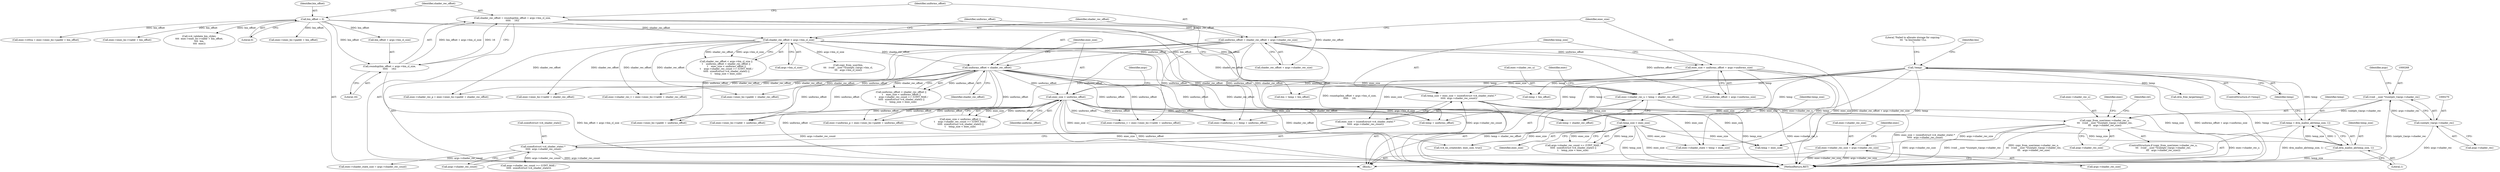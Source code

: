 digraph "0_linux_0f2ff82e11c86c05d051cae32b58226392d33bbf@pointer" {
"1000382" [label="(Call,exec->shader_rec_size = args->shader_rec_size)"];
"1000263" [label="(Call,copy_from_user(exec->shader_rec_u,\n\t\t\t   (void __user *)(uintptr_t)args->shader_rec,\n\t\t\t   args->shader_rec_size))"];
"1000215" [label="(Call,exec->shader_rec_u = temp + shader_rec_offset)"];
"1000200" [label="(Call,!temp)"];
"1000194" [label="(Call,temp = drm_malloc_ab(temp_size, 1))"];
"1000196" [label="(Call,drm_malloc_ab(temp_size, 1))"];
"1000187" [label="(Call,temp_size < exec_size)"];
"1000152" [label="(Call,temp_size = exec_size + (sizeof(struct vc4_shader_state) *\n \t\t\t\t\t  args->shader_rec_count))"];
"1000144" [label="(Call,exec_size = uniforms_offset + args->uniforms_size)"];
"1000136" [label="(Call,uniforms_offset = shader_rec_offset + args->shader_rec_size)"];
"1000126" [label="(Call,shader_rec_offset = roundup(bin_offset + args->bin_cl_size,\n\t\t\t\t\t     16))"];
"1000128" [label="(Call,roundup(bin_offset + args->bin_cl_size,\n\t\t\t\t\t     16))"];
"1000122" [label="(Call,bin_offset = 0)"];
"1000156" [label="(Call,sizeof(struct vc4_shader_state) *\n \t\t\t\t\t  args->shader_rec_count)"];
"1000175" [label="(Call,exec_size < uniforms_offset)"];
"1000171" [label="(Call,uniforms_offset < shader_rec_offset)"];
"1000165" [label="(Call,shader_rec_offset < args->bin_cl_size)"];
"1000267" [label="(Call,(void __user *)(uintptr_t)args->shader_rec)"];
"1000269" [label="(Call,(uintptr_t)args->shader_rec)"];
"1000195" [label="(Identifier,temp)"];
"1000422" [label="(Call,exec->exec_bo->vaddr + bin_offset)"];
"1000152" [label="(Call,temp_size = exec_size + (sizeof(struct vc4_shader_state) *\n \t\t\t\t\t  args->shader_rec_count))"];
"1000219" [label="(Call,temp + shader_rec_offset)"];
"1000404" [label="(Call,exec->exec_bo->paddr + uniforms_offset)"];
"1000177" [label="(Identifier,uniforms_offset)"];
"1000204" [label="(Literal,\"Failed to allocate storage for copying \"\n\t\t\t  \"in bin/render CLs.\n\")"];
"1000386" [label="(Call,args->shader_rec_size)"];
"1000420" [label="(Call,vc4_validate_bin_cl(dev,\n\t\t\t\t  exec->exec_bo->vaddr + bin_offset,\n\t\t\t\t  bin,\n\t\t\t\t  exec))"];
"1000375" [label="(Call,exec->exec_bo->paddr + shader_rec_offset)"];
"1000124" [label="(Literal,0)"];
"1000167" [label="(Call,args->bin_cl_size)"];
"1000157" [label="(Call,sizeof(struct vc4_shader_state))"];
"1000172" [label="(Identifier,uniforms_offset)"];
"1000154" [label="(Call,exec_size + (sizeof(struct vc4_shader_state) *\n \t\t\t\t\t  args->shader_rec_count))"];
"1000371" [label="(Call,exec->shader_rec_p = exec->exec_bo->paddr + shader_rec_offset)"];
"1000176" [label="(Identifier,exec_size)"];
"1000236" [label="(Call,exec->shader_state_size = args->shader_rec_count)"];
"1000211" [label="(Identifier,bin)"];
"1000171" [label="(Call,uniforms_offset < shader_rec_offset)"];
"1000187" [label="(Call,temp_size < exec_size)"];
"1000200" [label="(Call,!temp)"];
"1000383" [label="(Call,exec->shader_rec_size)"];
"1000267" [label="(Call,(void __user *)(uintptr_t)args->shader_rec)"];
"1000348" [label="(Call,exec->exec_bo->paddr + bin_offset)"];
"1000153" [label="(Identifier,temp_size)"];
"1000164" [label="(Call,shader_rec_offset < args->bin_cl_size ||\n\t    uniforms_offset < shader_rec_offset ||\n \t    exec_size < uniforms_offset ||\n \t    args->shader_rec_count >= (UINT_MAX /\n \t\t\t\t\t  sizeof(struct vc4_shader_state)) ||\n\t    temp_size < exec_size)"];
"1000382" [label="(Call,exec->shader_rec_size = args->shader_rec_size)"];
"1000222" [label="(Call,exec->uniforms_u = temp + uniforms_offset)"];
"1000165" [label="(Call,shader_rec_offset < args->bin_cl_size)"];
"1000199" [label="(ControlStructure,if (!temp))"];
"1000146" [label="(Call,uniforms_offset + args->uniforms_size)"];
"1000456" [label="(MethodReturn,RET)"];
"1000393" [label="(Call,exec->exec_bo->vaddr + uniforms_offset)"];
"1000194" [label="(Call,temp = drm_malloc_ab(temp_size, 1))"];
"1000400" [label="(Call,exec->uniforms_p = exec->exec_bo->paddr + uniforms_offset)"];
"1000129" [label="(Call,bin_offset + args->bin_cl_size)"];
"1000188" [label="(Identifier,temp_size)"];
"1000197" [label="(Identifier,temp_size)"];
"1000344" [label="(Call,exec->ct0ca = exec->exec_bo->paddr + bin_offset)"];
"1000128" [label="(Call,roundup(bin_offset + args->bin_cl_size,\n\t\t\t\t\t     16))"];
"1000306" [label="(Call,vc4_bo_create(dev, exec_size, true))"];
"1000274" [label="(Call,args->shader_rec_size)"];
"1000122" [label="(Call,bin_offset = 0)"];
"1000226" [label="(Call,temp + uniforms_offset)"];
"1000170" [label="(Call,uniforms_offset < shader_rec_offset ||\n \t    exec_size < uniforms_offset ||\n \t    args->shader_rec_count >= (UINT_MAX /\n \t\t\t\t\t  sizeof(struct vc4_shader_state)) ||\n\t    temp_size < exec_size)"];
"1000233" [label="(Call,temp + exec_size)"];
"1000389" [label="(Call,exec->uniforms_v = exec->exec_bo->vaddr + uniforms_offset)"];
"1000159" [label="(Call,args->shader_rec_count)"];
"1000145" [label="(Identifier,exec_size)"];
"1000262" [label="(ControlStructure,if (copy_from_user(exec->shader_rec_u,\n\t\t\t   (void __user *)(uintptr_t)args->shader_rec,\n\t\t\t   args->shader_rec_size)))"];
"1000181" [label="(Identifier,args)"];
"1000244" [label="(Call,copy_from_user(bin,\n\t\t\t   (void __user *)(uintptr_t)args->bin_cl,\n\t\t\t   args->bin_cl_size))"];
"1000137" [label="(Identifier,uniforms_offset)"];
"1000173" [label="(Identifier,shader_rec_offset)"];
"1000127" [label="(Identifier,shader_rec_offset)"];
"1000215" [label="(Call,exec->shader_rec_u = temp + shader_rec_offset)"];
"1000198" [label="(Literal,1)"];
"1000286" [label="(Identifier,exec)"];
"1000105" [label="(Block,)"];
"1000210" [label="(Call,bin = temp + bin_offset)"];
"1000391" [label="(Identifier,exec)"];
"1000126" [label="(Call,shader_rec_offset = roundup(bin_offset + args->bin_cl_size,\n\t\t\t\t\t     16))"];
"1000279" [label="(Identifier,ret)"];
"1000201" [label="(Identifier,temp)"];
"1000189" [label="(Identifier,exec_size)"];
"1000269" [label="(Call,(uintptr_t)args->shader_rec)"];
"1000138" [label="(Call,shader_rec_offset + args->shader_rec_size)"];
"1000175" [label="(Call,exec_size < uniforms_offset)"];
"1000275" [label="(Identifier,args)"];
"1000229" [label="(Call,exec->shader_state = temp + exec_size)"];
"1000196" [label="(Call,drm_malloc_ab(temp_size, 1))"];
"1000216" [label="(Call,exec->shader_rec_u)"];
"1000179" [label="(Call,args->shader_rec_count >= (UINT_MAX /\n \t\t\t\t\t  sizeof(struct vc4_shader_state)))"];
"1000224" [label="(Identifier,exec)"];
"1000364" [label="(Call,exec->exec_bo->vaddr + shader_rec_offset)"];
"1000174" [label="(Call,exec_size < uniforms_offset ||\n \t    args->shader_rec_count >= (UINT_MAX /\n \t\t\t\t\t  sizeof(struct vc4_shader_state)) ||\n\t    temp_size < exec_size)"];
"1000271" [label="(Call,args->shader_rec)"];
"1000360" [label="(Call,exec->shader_rec_v = exec->exec_bo->vaddr + shader_rec_offset)"];
"1000166" [label="(Identifier,shader_rec_offset)"];
"1000178" [label="(Call,args->shader_rec_count >= (UINT_MAX /\n \t\t\t\t\t  sizeof(struct vc4_shader_state)) ||\n\t    temp_size < exec_size)"];
"1000144" [label="(Call,exec_size = uniforms_offset + args->uniforms_size)"];
"1000264" [label="(Call,exec->shader_rec_u)"];
"1000212" [label="(Call,temp + bin_offset)"];
"1000156" [label="(Call,sizeof(struct vc4_shader_state) *\n \t\t\t\t\t  args->shader_rec_count)"];
"1000263" [label="(Call,copy_from_user(exec->shader_rec_u,\n\t\t\t   (void __user *)(uintptr_t)args->shader_rec,\n\t\t\t   args->shader_rec_size))"];
"1000123" [label="(Identifier,bin_offset)"];
"1000136" [label="(Call,uniforms_offset = shader_rec_offset + args->shader_rec_size)"];
"1000134" [label="(Literal,16)"];
"1000452" [label="(Call,drm_free_large(temp))"];
"1000382" -> "1000105"  [label="AST: "];
"1000382" -> "1000386"  [label="CFG: "];
"1000383" -> "1000382"  [label="AST: "];
"1000386" -> "1000382"  [label="AST: "];
"1000391" -> "1000382"  [label="CFG: "];
"1000382" -> "1000456"  [label="DDG: exec->shader_rec_size"];
"1000382" -> "1000456"  [label="DDG: args->shader_rec_size"];
"1000263" -> "1000382"  [label="DDG: args->shader_rec_size"];
"1000263" -> "1000262"  [label="AST: "];
"1000263" -> "1000274"  [label="CFG: "];
"1000264" -> "1000263"  [label="AST: "];
"1000267" -> "1000263"  [label="AST: "];
"1000274" -> "1000263"  [label="AST: "];
"1000279" -> "1000263"  [label="CFG: "];
"1000286" -> "1000263"  [label="CFG: "];
"1000263" -> "1000456"  [label="DDG: (void __user *)(uintptr_t)args->shader_rec"];
"1000263" -> "1000456"  [label="DDG: copy_from_user(exec->shader_rec_u,\n\t\t\t   (void __user *)(uintptr_t)args->shader_rec,\n\t\t\t   args->shader_rec_size)"];
"1000263" -> "1000456"  [label="DDG: exec->shader_rec_u"];
"1000263" -> "1000456"  [label="DDG: args->shader_rec_size"];
"1000215" -> "1000263"  [label="DDG: exec->shader_rec_u"];
"1000267" -> "1000263"  [label="DDG: (uintptr_t)args->shader_rec"];
"1000215" -> "1000105"  [label="AST: "];
"1000215" -> "1000219"  [label="CFG: "];
"1000216" -> "1000215"  [label="AST: "];
"1000219" -> "1000215"  [label="AST: "];
"1000224" -> "1000215"  [label="CFG: "];
"1000215" -> "1000456"  [label="DDG: exec->shader_rec_u"];
"1000215" -> "1000456"  [label="DDG: temp + shader_rec_offset"];
"1000200" -> "1000215"  [label="DDG: temp"];
"1000165" -> "1000215"  [label="DDG: shader_rec_offset"];
"1000171" -> "1000215"  [label="DDG: shader_rec_offset"];
"1000200" -> "1000199"  [label="AST: "];
"1000200" -> "1000201"  [label="CFG: "];
"1000201" -> "1000200"  [label="AST: "];
"1000204" -> "1000200"  [label="CFG: "];
"1000211" -> "1000200"  [label="CFG: "];
"1000200" -> "1000456"  [label="DDG: !temp"];
"1000194" -> "1000200"  [label="DDG: temp"];
"1000200" -> "1000210"  [label="DDG: temp"];
"1000200" -> "1000212"  [label="DDG: temp"];
"1000200" -> "1000219"  [label="DDG: temp"];
"1000200" -> "1000222"  [label="DDG: temp"];
"1000200" -> "1000226"  [label="DDG: temp"];
"1000200" -> "1000229"  [label="DDG: temp"];
"1000200" -> "1000233"  [label="DDG: temp"];
"1000200" -> "1000452"  [label="DDG: temp"];
"1000194" -> "1000105"  [label="AST: "];
"1000194" -> "1000196"  [label="CFG: "];
"1000195" -> "1000194"  [label="AST: "];
"1000196" -> "1000194"  [label="AST: "];
"1000201" -> "1000194"  [label="CFG: "];
"1000194" -> "1000456"  [label="DDG: drm_malloc_ab(temp_size, 1)"];
"1000196" -> "1000194"  [label="DDG: temp_size"];
"1000196" -> "1000194"  [label="DDG: 1"];
"1000196" -> "1000198"  [label="CFG: "];
"1000197" -> "1000196"  [label="AST: "];
"1000198" -> "1000196"  [label="AST: "];
"1000196" -> "1000456"  [label="DDG: temp_size"];
"1000187" -> "1000196"  [label="DDG: temp_size"];
"1000152" -> "1000196"  [label="DDG: temp_size"];
"1000187" -> "1000178"  [label="AST: "];
"1000187" -> "1000189"  [label="CFG: "];
"1000188" -> "1000187"  [label="AST: "];
"1000189" -> "1000187"  [label="AST: "];
"1000178" -> "1000187"  [label="CFG: "];
"1000187" -> "1000456"  [label="DDG: temp_size"];
"1000187" -> "1000456"  [label="DDG: exec_size"];
"1000187" -> "1000178"  [label="DDG: temp_size"];
"1000187" -> "1000178"  [label="DDG: exec_size"];
"1000152" -> "1000187"  [label="DDG: temp_size"];
"1000175" -> "1000187"  [label="DDG: exec_size"];
"1000187" -> "1000229"  [label="DDG: exec_size"];
"1000187" -> "1000233"  [label="DDG: exec_size"];
"1000187" -> "1000306"  [label="DDG: exec_size"];
"1000152" -> "1000105"  [label="AST: "];
"1000152" -> "1000154"  [label="CFG: "];
"1000153" -> "1000152"  [label="AST: "];
"1000154" -> "1000152"  [label="AST: "];
"1000166" -> "1000152"  [label="CFG: "];
"1000152" -> "1000456"  [label="DDG: temp_size"];
"1000152" -> "1000456"  [label="DDG: exec_size + (sizeof(struct vc4_shader_state) *\n \t\t\t\t\t  args->shader_rec_count)"];
"1000144" -> "1000152"  [label="DDG: exec_size"];
"1000156" -> "1000152"  [label="DDG: args->shader_rec_count"];
"1000144" -> "1000105"  [label="AST: "];
"1000144" -> "1000146"  [label="CFG: "];
"1000145" -> "1000144"  [label="AST: "];
"1000146" -> "1000144"  [label="AST: "];
"1000153" -> "1000144"  [label="CFG: "];
"1000144" -> "1000456"  [label="DDG: uniforms_offset + args->uniforms_size"];
"1000136" -> "1000144"  [label="DDG: uniforms_offset"];
"1000144" -> "1000154"  [label="DDG: exec_size"];
"1000144" -> "1000175"  [label="DDG: exec_size"];
"1000144" -> "1000229"  [label="DDG: exec_size"];
"1000144" -> "1000233"  [label="DDG: exec_size"];
"1000144" -> "1000306"  [label="DDG: exec_size"];
"1000136" -> "1000105"  [label="AST: "];
"1000136" -> "1000138"  [label="CFG: "];
"1000137" -> "1000136"  [label="AST: "];
"1000138" -> "1000136"  [label="AST: "];
"1000145" -> "1000136"  [label="CFG: "];
"1000136" -> "1000456"  [label="DDG: shader_rec_offset + args->shader_rec_size"];
"1000126" -> "1000136"  [label="DDG: shader_rec_offset"];
"1000136" -> "1000146"  [label="DDG: uniforms_offset"];
"1000136" -> "1000171"  [label="DDG: uniforms_offset"];
"1000136" -> "1000222"  [label="DDG: uniforms_offset"];
"1000136" -> "1000226"  [label="DDG: uniforms_offset"];
"1000136" -> "1000389"  [label="DDG: uniforms_offset"];
"1000136" -> "1000393"  [label="DDG: uniforms_offset"];
"1000136" -> "1000400"  [label="DDG: uniforms_offset"];
"1000136" -> "1000404"  [label="DDG: uniforms_offset"];
"1000126" -> "1000105"  [label="AST: "];
"1000126" -> "1000128"  [label="CFG: "];
"1000127" -> "1000126"  [label="AST: "];
"1000128" -> "1000126"  [label="AST: "];
"1000137" -> "1000126"  [label="CFG: "];
"1000126" -> "1000456"  [label="DDG: roundup(bin_offset + args->bin_cl_size,\n\t\t\t\t\t     16)"];
"1000128" -> "1000126"  [label="DDG: bin_offset + args->bin_cl_size"];
"1000128" -> "1000126"  [label="DDG: 16"];
"1000126" -> "1000138"  [label="DDG: shader_rec_offset"];
"1000126" -> "1000165"  [label="DDG: shader_rec_offset"];
"1000128" -> "1000134"  [label="CFG: "];
"1000129" -> "1000128"  [label="AST: "];
"1000134" -> "1000128"  [label="AST: "];
"1000128" -> "1000456"  [label="DDG: bin_offset + args->bin_cl_size"];
"1000122" -> "1000128"  [label="DDG: bin_offset"];
"1000122" -> "1000105"  [label="AST: "];
"1000122" -> "1000124"  [label="CFG: "];
"1000123" -> "1000122"  [label="AST: "];
"1000124" -> "1000122"  [label="AST: "];
"1000127" -> "1000122"  [label="CFG: "];
"1000122" -> "1000129"  [label="DDG: bin_offset"];
"1000122" -> "1000210"  [label="DDG: bin_offset"];
"1000122" -> "1000212"  [label="DDG: bin_offset"];
"1000122" -> "1000344"  [label="DDG: bin_offset"];
"1000122" -> "1000348"  [label="DDG: bin_offset"];
"1000122" -> "1000420"  [label="DDG: bin_offset"];
"1000122" -> "1000422"  [label="DDG: bin_offset"];
"1000156" -> "1000154"  [label="AST: "];
"1000156" -> "1000159"  [label="CFG: "];
"1000157" -> "1000156"  [label="AST: "];
"1000159" -> "1000156"  [label="AST: "];
"1000154" -> "1000156"  [label="CFG: "];
"1000156" -> "1000456"  [label="DDG: args->shader_rec_count"];
"1000156" -> "1000154"  [label="DDG: args->shader_rec_count"];
"1000156" -> "1000179"  [label="DDG: args->shader_rec_count"];
"1000156" -> "1000236"  [label="DDG: args->shader_rec_count"];
"1000175" -> "1000174"  [label="AST: "];
"1000175" -> "1000177"  [label="CFG: "];
"1000176" -> "1000175"  [label="AST: "];
"1000177" -> "1000175"  [label="AST: "];
"1000181" -> "1000175"  [label="CFG: "];
"1000174" -> "1000175"  [label="CFG: "];
"1000175" -> "1000456"  [label="DDG: exec_size"];
"1000175" -> "1000456"  [label="DDG: uniforms_offset"];
"1000175" -> "1000174"  [label="DDG: exec_size"];
"1000175" -> "1000174"  [label="DDG: uniforms_offset"];
"1000171" -> "1000175"  [label="DDG: uniforms_offset"];
"1000175" -> "1000222"  [label="DDG: uniforms_offset"];
"1000175" -> "1000226"  [label="DDG: uniforms_offset"];
"1000175" -> "1000229"  [label="DDG: exec_size"];
"1000175" -> "1000233"  [label="DDG: exec_size"];
"1000175" -> "1000306"  [label="DDG: exec_size"];
"1000175" -> "1000389"  [label="DDG: uniforms_offset"];
"1000175" -> "1000393"  [label="DDG: uniforms_offset"];
"1000175" -> "1000400"  [label="DDG: uniforms_offset"];
"1000175" -> "1000404"  [label="DDG: uniforms_offset"];
"1000171" -> "1000170"  [label="AST: "];
"1000171" -> "1000173"  [label="CFG: "];
"1000172" -> "1000171"  [label="AST: "];
"1000173" -> "1000171"  [label="AST: "];
"1000176" -> "1000171"  [label="CFG: "];
"1000170" -> "1000171"  [label="CFG: "];
"1000171" -> "1000456"  [label="DDG: uniforms_offset"];
"1000171" -> "1000456"  [label="DDG: shader_rec_offset"];
"1000171" -> "1000170"  [label="DDG: uniforms_offset"];
"1000171" -> "1000170"  [label="DDG: shader_rec_offset"];
"1000165" -> "1000171"  [label="DDG: shader_rec_offset"];
"1000171" -> "1000219"  [label="DDG: shader_rec_offset"];
"1000171" -> "1000222"  [label="DDG: uniforms_offset"];
"1000171" -> "1000226"  [label="DDG: uniforms_offset"];
"1000171" -> "1000360"  [label="DDG: shader_rec_offset"];
"1000171" -> "1000364"  [label="DDG: shader_rec_offset"];
"1000171" -> "1000371"  [label="DDG: shader_rec_offset"];
"1000171" -> "1000375"  [label="DDG: shader_rec_offset"];
"1000171" -> "1000389"  [label="DDG: uniforms_offset"];
"1000171" -> "1000393"  [label="DDG: uniforms_offset"];
"1000171" -> "1000400"  [label="DDG: uniforms_offset"];
"1000171" -> "1000404"  [label="DDG: uniforms_offset"];
"1000165" -> "1000164"  [label="AST: "];
"1000165" -> "1000167"  [label="CFG: "];
"1000166" -> "1000165"  [label="AST: "];
"1000167" -> "1000165"  [label="AST: "];
"1000172" -> "1000165"  [label="CFG: "];
"1000164" -> "1000165"  [label="CFG: "];
"1000165" -> "1000456"  [label="DDG: shader_rec_offset"];
"1000165" -> "1000456"  [label="DDG: args->bin_cl_size"];
"1000165" -> "1000164"  [label="DDG: shader_rec_offset"];
"1000165" -> "1000164"  [label="DDG: args->bin_cl_size"];
"1000165" -> "1000219"  [label="DDG: shader_rec_offset"];
"1000165" -> "1000244"  [label="DDG: args->bin_cl_size"];
"1000165" -> "1000360"  [label="DDG: shader_rec_offset"];
"1000165" -> "1000364"  [label="DDG: shader_rec_offset"];
"1000165" -> "1000371"  [label="DDG: shader_rec_offset"];
"1000165" -> "1000375"  [label="DDG: shader_rec_offset"];
"1000267" -> "1000269"  [label="CFG: "];
"1000268" -> "1000267"  [label="AST: "];
"1000269" -> "1000267"  [label="AST: "];
"1000275" -> "1000267"  [label="CFG: "];
"1000267" -> "1000456"  [label="DDG: (uintptr_t)args->shader_rec"];
"1000269" -> "1000267"  [label="DDG: args->shader_rec"];
"1000269" -> "1000271"  [label="CFG: "];
"1000270" -> "1000269"  [label="AST: "];
"1000271" -> "1000269"  [label="AST: "];
"1000269" -> "1000456"  [label="DDG: args->shader_rec"];
}
